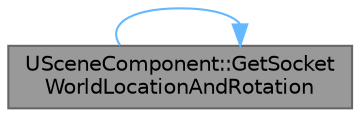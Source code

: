 digraph "USceneComponent::GetSocketWorldLocationAndRotation"
{
 // INTERACTIVE_SVG=YES
 // LATEX_PDF_SIZE
  bgcolor="transparent";
  edge [fontname=Helvetica,fontsize=10,labelfontname=Helvetica,labelfontsize=10];
  node [fontname=Helvetica,fontsize=10,shape=box,height=0.2,width=0.4];
  rankdir="LR";
  Node1 [id="Node000001",label="USceneComponent::GetSocket\lWorldLocationAndRotation",height=0.2,width=0.4,color="gray40", fillcolor="grey60", style="filled", fontcolor="black",tooltip="Find the world-space location and rotation of the given named socket."];
  Node1 -> Node1 [id="edge1_Node000001_Node000001",color="steelblue1",style="solid",tooltip=" "];
}
